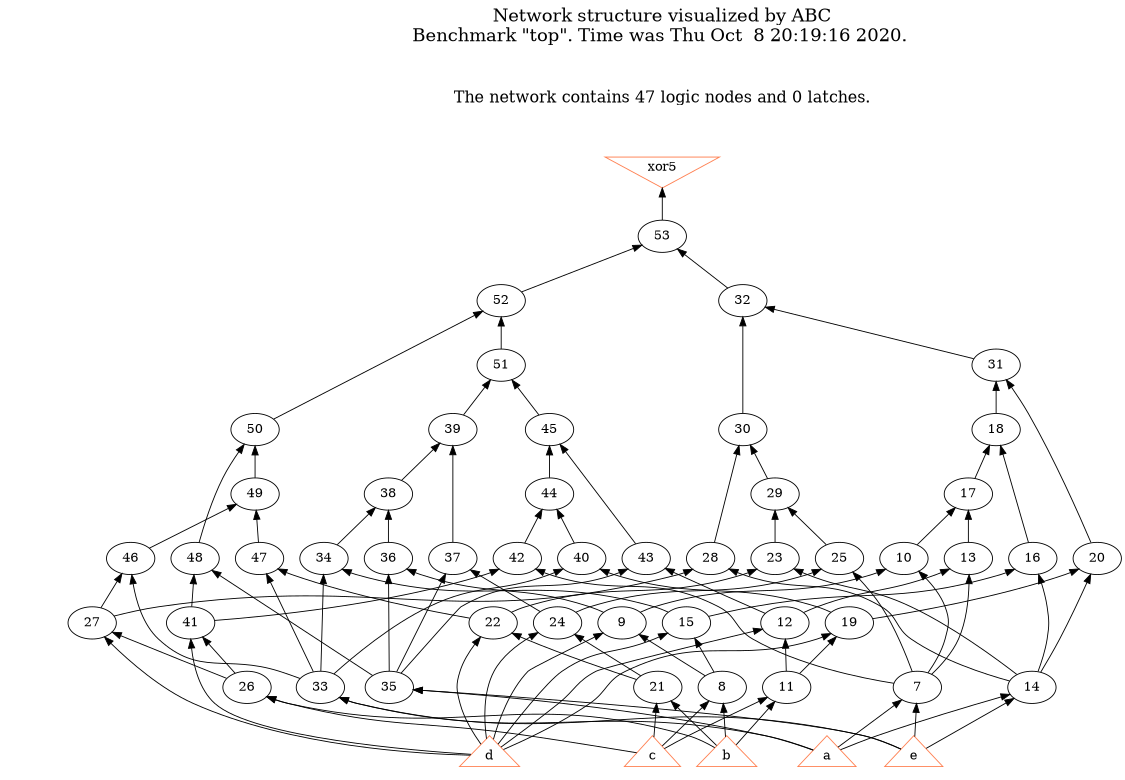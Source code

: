 # Network structure generated by ABC

digraph network {
size = "7.5,10";
center = true;
edge [dir = back];

{
  node [shape = plaintext];
  edge [style = invis];
  LevelTitle1 [label=""];
  LevelTitle2 [label=""];
  Level9 [label = ""];
  Level8 [label = ""];
  Level7 [label = ""];
  Level6 [label = ""];
  Level5 [label = ""];
  Level4 [label = ""];
  Level3 [label = ""];
  Level2 [label = ""];
  Level1 [label = ""];
  Level0 [label = ""];
  LevelTitle1 ->  LevelTitle2 ->  Level9 ->  Level8 ->  Level7 ->  Level6 ->  Level5 ->  Level4 ->  Level3 ->  Level2 ->  Level1 ->  Level0;
}

{
  rank = same;
  LevelTitle1;
  title1 [shape=plaintext,
          fontsize=20,
          fontname = "Times-Roman",
          label="Network structure visualized by ABC\nBenchmark \"top\". Time was Thu Oct  8 20:19:16 2020. "
         ];
}

{
  rank = same;
  LevelTitle2;
  title2 [shape=plaintext,
          fontsize=18,
          fontname = "Times-Roman",
          label="The network contains 47 logic nodes and 0 latches.\n"
         ];
}

{
  rank = same;
  Level9;
  Node6 [label = "xor5", shape = invtriangle, color = coral, fillcolor = coral];
}

{
  rank = same;
  Level8;
  Node53 [label = "53\n", shape = ellipse];
}

{
  rank = same;
  Level7;
  Node32 [label = "32\n", shape = ellipse];
  Node52 [label = "52\n", shape = ellipse];
}

{
  rank = same;
  Level6;
  Node31 [label = "31\n", shape = ellipse];
  Node51 [label = "51\n", shape = ellipse];
}

{
  rank = same;
  Level5;
  Node18 [label = "18\n", shape = ellipse];
  Node30 [label = "30\n", shape = ellipse];
  Node39 [label = "39\n", shape = ellipse];
  Node45 [label = "45\n", shape = ellipse];
  Node50 [label = "50\n", shape = ellipse];
}

{
  rank = same;
  Level4;
  Node17 [label = "17\n", shape = ellipse];
  Node29 [label = "29\n", shape = ellipse];
  Node38 [label = "38\n", shape = ellipse];
  Node44 [label = "44\n", shape = ellipse];
  Node49 [label = "49\n", shape = ellipse];
}

{
  rank = same;
  Level3;
  Node10 [label = "10\n", shape = ellipse];
  Node13 [label = "13\n", shape = ellipse];
  Node16 [label = "16\n", shape = ellipse];
  Node20 [label = "20\n", shape = ellipse];
  Node23 [label = "23\n", shape = ellipse];
  Node25 [label = "25\n", shape = ellipse];
  Node28 [label = "28\n", shape = ellipse];
  Node34 [label = "34\n", shape = ellipse];
  Node36 [label = "36\n", shape = ellipse];
  Node37 [label = "37\n", shape = ellipse];
  Node40 [label = "40\n", shape = ellipse];
  Node42 [label = "42\n", shape = ellipse];
  Node43 [label = "43\n", shape = ellipse];
  Node46 [label = "46\n", shape = ellipse];
  Node47 [label = "47\n", shape = ellipse];
  Node48 [label = "48\n", shape = ellipse];
}

{
  rank = same;
  Level2;
  Node9 [label = "9\n", shape = ellipse];
  Node12 [label = "12\n", shape = ellipse];
  Node15 [label = "15\n", shape = ellipse];
  Node19 [label = "19\n", shape = ellipse];
  Node22 [label = "22\n", shape = ellipse];
  Node24 [label = "24\n", shape = ellipse];
  Node27 [label = "27\n", shape = ellipse];
  Node41 [label = "41\n", shape = ellipse];
}

{
  rank = same;
  Level1;
  Node7 [label = "7\n", shape = ellipse];
  Node8 [label = "8\n", shape = ellipse];
  Node11 [label = "11\n", shape = ellipse];
  Node14 [label = "14\n", shape = ellipse];
  Node21 [label = "21\n", shape = ellipse];
  Node26 [label = "26\n", shape = ellipse];
  Node33 [label = "33\n", shape = ellipse];
  Node35 [label = "35\n", shape = ellipse];
}

{
  rank = same;
  Level0;
  Node1 [label = "a", shape = triangle, color = coral, fillcolor = coral];
  Node2 [label = "b", shape = triangle, color = coral, fillcolor = coral];
  Node3 [label = "c", shape = triangle, color = coral, fillcolor = coral];
  Node4 [label = "d", shape = triangle, color = coral, fillcolor = coral];
  Node5 [label = "e", shape = triangle, color = coral, fillcolor = coral];
}

title1 -> title2 [style = invis];
title2 -> Node6 [style = invis];
Node6 -> Node53 [style = solid];
Node7 -> Node1 [style = solid];
Node7 -> Node5 [style = solid];
Node8 -> Node2 [style = solid];
Node8 -> Node3 [style = solid];
Node9 -> Node4 [style = solid];
Node9 -> Node8 [style = solid];
Node10 -> Node7 [style = solid];
Node10 -> Node9 [style = solid];
Node11 -> Node2 [style = solid];
Node11 -> Node3 [style = solid];
Node12 -> Node4 [style = solid];
Node12 -> Node11 [style = solid];
Node13 -> Node7 [style = solid];
Node13 -> Node12 [style = solid];
Node14 -> Node1 [style = solid];
Node14 -> Node5 [style = solid];
Node15 -> Node4 [style = solid];
Node15 -> Node8 [style = solid];
Node16 -> Node14 [style = solid];
Node16 -> Node15 [style = solid];
Node17 -> Node10 [style = solid];
Node17 -> Node13 [style = solid];
Node18 -> Node16 [style = solid];
Node18 -> Node17 [style = solid];
Node19 -> Node4 [style = solid];
Node19 -> Node11 [style = solid];
Node20 -> Node14 [style = solid];
Node20 -> Node19 [style = solid];
Node21 -> Node2 [style = solid];
Node21 -> Node3 [style = solid];
Node22 -> Node4 [style = solid];
Node22 -> Node21 [style = solid];
Node23 -> Node14 [style = solid];
Node23 -> Node22 [style = solid];
Node24 -> Node4 [style = solid];
Node24 -> Node21 [style = solid];
Node25 -> Node7 [style = solid];
Node25 -> Node24 [style = solid];
Node26 -> Node2 [style = solid];
Node26 -> Node3 [style = solid];
Node27 -> Node4 [style = solid];
Node27 -> Node26 [style = solid];
Node28 -> Node14 [style = solid];
Node28 -> Node27 [style = solid];
Node29 -> Node23 [style = solid];
Node29 -> Node25 [style = solid];
Node30 -> Node28 [style = solid];
Node30 -> Node29 [style = solid];
Node31 -> Node18 [style = solid];
Node31 -> Node20 [style = solid];
Node32 -> Node30 [style = solid];
Node32 -> Node31 [style = solid];
Node33 -> Node1 [style = solid];
Node33 -> Node5 [style = solid];
Node34 -> Node15 [style = solid];
Node34 -> Node33 [style = solid];
Node35 -> Node1 [style = solid];
Node35 -> Node5 [style = solid];
Node36 -> Node9 [style = solid];
Node36 -> Node35 [style = solid];
Node37 -> Node24 [style = solid];
Node37 -> Node35 [style = solid];
Node38 -> Node34 [style = solid];
Node38 -> Node36 [style = solid];
Node39 -> Node37 [style = solid];
Node39 -> Node38 [style = solid];
Node40 -> Node19 [style = solid];
Node40 -> Node33 [style = solid];
Node41 -> Node4 [style = solid];
Node41 -> Node26 [style = solid];
Node42 -> Node7 [style = solid];
Node42 -> Node41 [style = solid];
Node43 -> Node12 [style = solid];
Node43 -> Node35 [style = solid];
Node44 -> Node40 [style = solid];
Node44 -> Node42 [style = solid];
Node45 -> Node43 [style = solid];
Node45 -> Node44 [style = solid];
Node46 -> Node27 [style = solid];
Node46 -> Node33 [style = solid];
Node47 -> Node22 [style = solid];
Node47 -> Node33 [style = solid];
Node48 -> Node35 [style = solid];
Node48 -> Node41 [style = solid];
Node49 -> Node46 [style = solid];
Node49 -> Node47 [style = solid];
Node50 -> Node48 [style = solid];
Node50 -> Node49 [style = solid];
Node51 -> Node39 [style = solid];
Node51 -> Node45 [style = solid];
Node52 -> Node50 [style = solid];
Node52 -> Node51 [style = solid];
Node53 -> Node32 [style = solid];
Node53 -> Node52 [style = solid];
}

